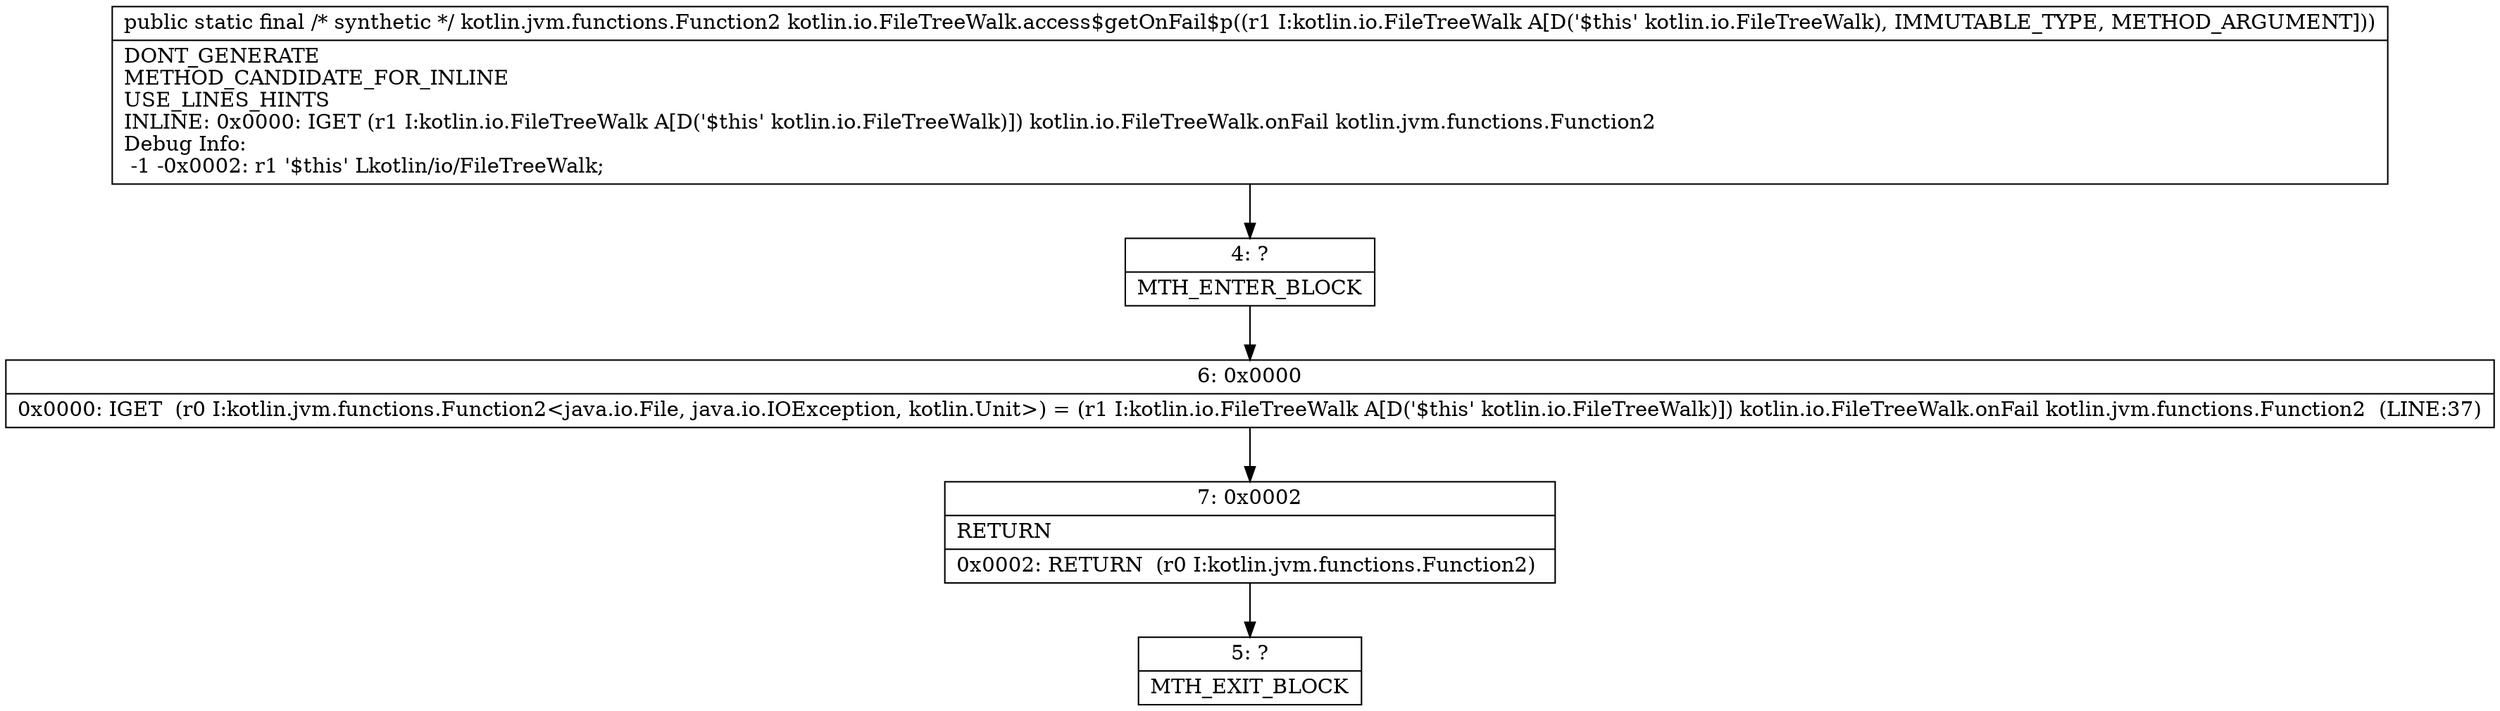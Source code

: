 digraph "CFG forkotlin.io.FileTreeWalk.access$getOnFail$p(Lkotlin\/io\/FileTreeWalk;)Lkotlin\/jvm\/functions\/Function2;" {
Node_4 [shape=record,label="{4\:\ ?|MTH_ENTER_BLOCK\l}"];
Node_6 [shape=record,label="{6\:\ 0x0000|0x0000: IGET  (r0 I:kotlin.jvm.functions.Function2\<java.io.File, java.io.IOException, kotlin.Unit\>) = (r1 I:kotlin.io.FileTreeWalk A[D('$this' kotlin.io.FileTreeWalk)]) kotlin.io.FileTreeWalk.onFail kotlin.jvm.functions.Function2  (LINE:37)\l}"];
Node_7 [shape=record,label="{7\:\ 0x0002|RETURN\l|0x0002: RETURN  (r0 I:kotlin.jvm.functions.Function2) \l}"];
Node_5 [shape=record,label="{5\:\ ?|MTH_EXIT_BLOCK\l}"];
MethodNode[shape=record,label="{public static final \/* synthetic *\/ kotlin.jvm.functions.Function2 kotlin.io.FileTreeWalk.access$getOnFail$p((r1 I:kotlin.io.FileTreeWalk A[D('$this' kotlin.io.FileTreeWalk), IMMUTABLE_TYPE, METHOD_ARGUMENT]))  | DONT_GENERATE\lMETHOD_CANDIDATE_FOR_INLINE\lUSE_LINES_HINTS\lINLINE: 0x0000: IGET  (r1 I:kotlin.io.FileTreeWalk A[D('$this' kotlin.io.FileTreeWalk)]) kotlin.io.FileTreeWalk.onFail kotlin.jvm.functions.Function2\lDebug Info:\l  \-1 \-0x0002: r1 '$this' Lkotlin\/io\/FileTreeWalk;\l}"];
MethodNode -> Node_4;Node_4 -> Node_6;
Node_6 -> Node_7;
Node_7 -> Node_5;
}

